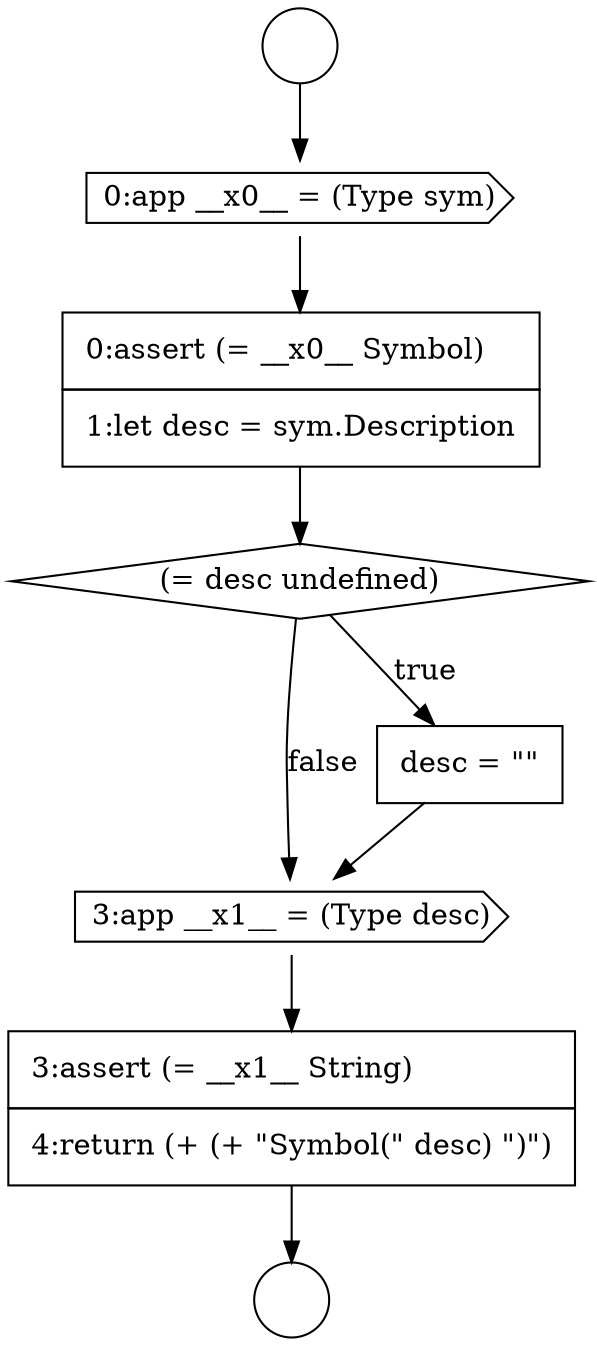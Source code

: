 digraph {
  node12447 [shape=none, margin=0, label=<<font color="black">
    <table border="0" cellborder="1" cellspacing="0" cellpadding="10">
      <tr><td align="left">0:assert (= __x0__ Symbol)</td></tr>
      <tr><td align="left">1:let desc = sym.Description</td></tr>
    </table>
  </font>> color="black" fillcolor="white" style=filled]
  node12446 [shape=cds, label=<<font color="black">0:app __x0__ = (Type sym)</font>> color="black" fillcolor="white" style=filled]
  node12450 [shape=cds, label=<<font color="black">3:app __x1__ = (Type desc)</font>> color="black" fillcolor="white" style=filled]
  node12449 [shape=none, margin=0, label=<<font color="black">
    <table border="0" cellborder="1" cellspacing="0" cellpadding="10">
      <tr><td align="left">desc = &quot;&quot;</td></tr>
    </table>
  </font>> color="black" fillcolor="white" style=filled]
  node12451 [shape=none, margin=0, label=<<font color="black">
    <table border="0" cellborder="1" cellspacing="0" cellpadding="10">
      <tr><td align="left">3:assert (= __x1__ String)</td></tr>
      <tr><td align="left">4:return (+ (+ &quot;Symbol(&quot; desc) &quot;)&quot;)</td></tr>
    </table>
  </font>> color="black" fillcolor="white" style=filled]
  node12445 [shape=circle label=" " color="black" fillcolor="white" style=filled]
  node12448 [shape=diamond, label=<<font color="black">(= desc undefined)</font>> color="black" fillcolor="white" style=filled]
  node12444 [shape=circle label=" " color="black" fillcolor="white" style=filled]
  node12447 -> node12448 [ color="black"]
  node12450 -> node12451 [ color="black"]
  node12444 -> node12446 [ color="black"]
  node12449 -> node12450 [ color="black"]
  node12448 -> node12449 [label=<<font color="black">true</font>> color="black"]
  node12448 -> node12450 [label=<<font color="black">false</font>> color="black"]
  node12446 -> node12447 [ color="black"]
  node12451 -> node12445 [ color="black"]
}
